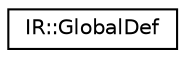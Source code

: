 digraph "Graphical Class Hierarchy"
{
  edge [fontname="Helvetica",fontsize="10",labelfontname="Helvetica",labelfontsize="10"];
  node [fontname="Helvetica",fontsize="10",shape=record];
  rankdir="LR";
  Node0 [label="IR::GlobalDef",height=0.2,width=0.4,color="black", fillcolor="white", style="filled",URL="$struct_i_r_1_1_global_def.html"];
}
